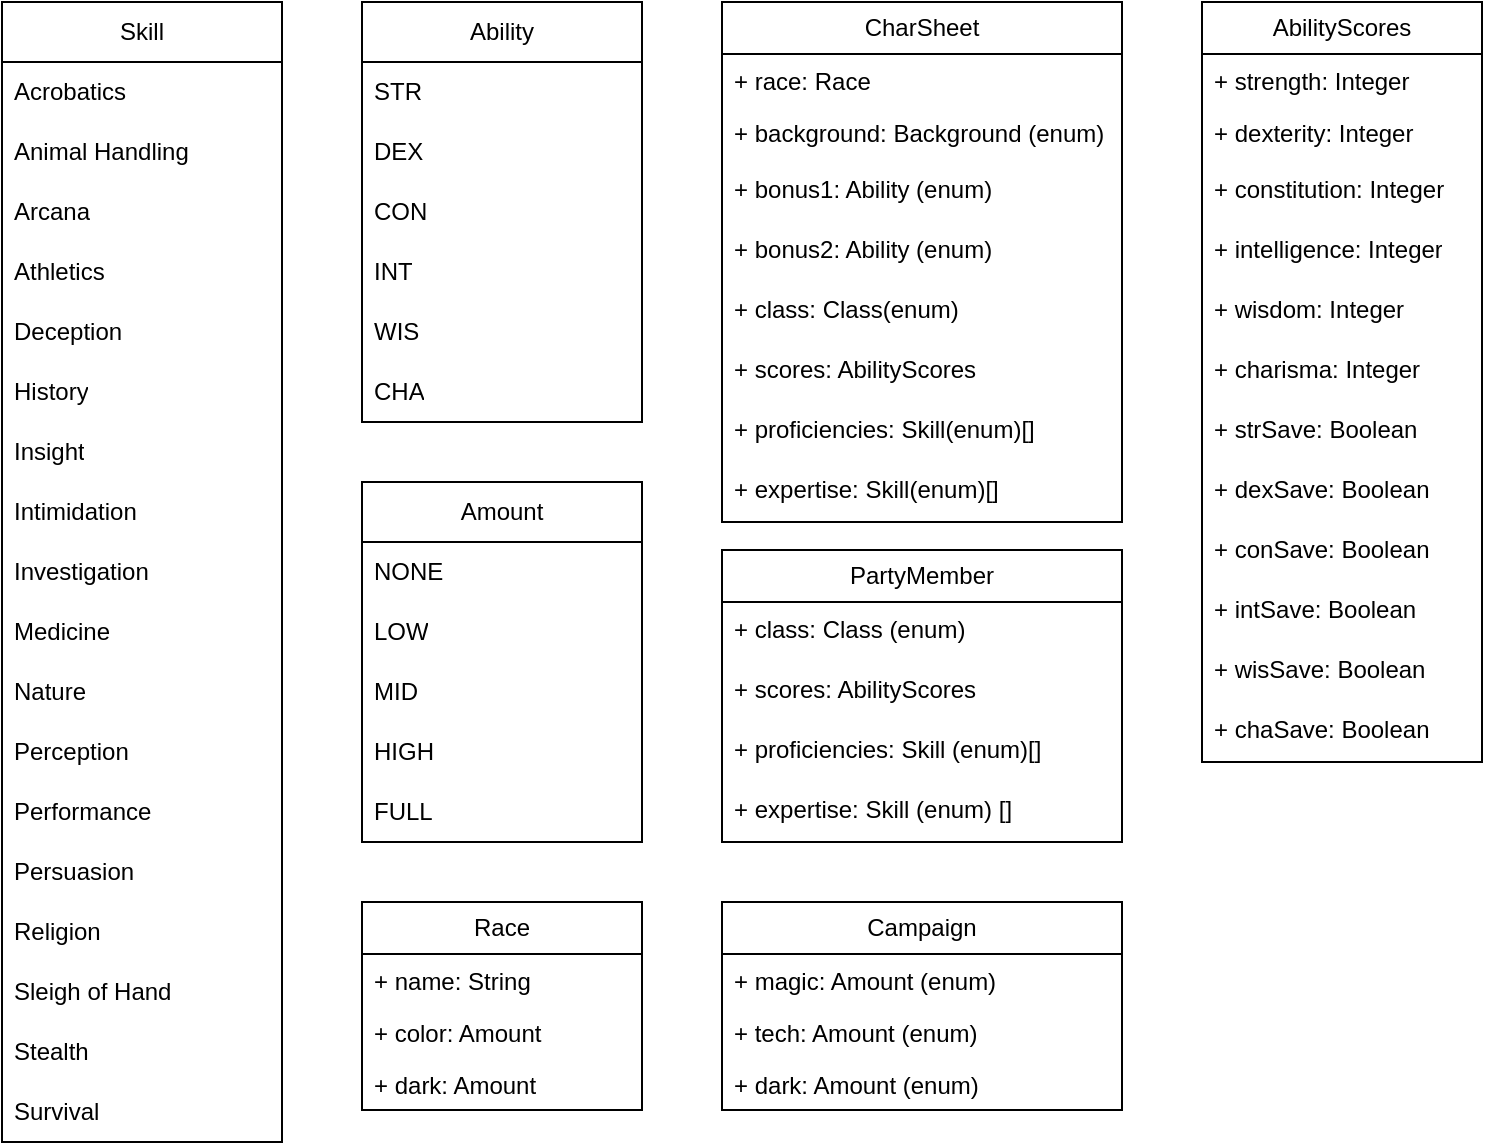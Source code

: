<mxfile version="21.2.7" type="device">
  <diagram name="Page-1" id="T_AF2yhYYlHUSVimvsOd">
    <mxGraphModel dx="1970" dy="1542" grid="1" gridSize="10" guides="1" tooltips="1" connect="1" arrows="1" fold="1" page="1" pageScale="1" pageWidth="850" pageHeight="1100" math="0" shadow="0">
      <root>
        <mxCell id="0" />
        <mxCell id="1" parent="0" />
        <mxCell id="jQdSthhZ-rdvwAzak8yk-1" value="CharSheet" style="swimlane;fontStyle=0;childLayout=stackLayout;horizontal=1;startSize=26;fillColor=none;horizontalStack=0;resizeParent=1;resizeParentMax=0;resizeLast=0;collapsible=1;marginBottom=0;whiteSpace=wrap;html=1;" vertex="1" parent="1">
          <mxGeometry x="350" y="-100" width="200" height="260" as="geometry" />
        </mxCell>
        <mxCell id="jQdSthhZ-rdvwAzak8yk-2" value="+ race: Race" style="text;strokeColor=none;fillColor=none;align=left;verticalAlign=top;spacingLeft=4;spacingRight=4;overflow=hidden;rotatable=0;points=[[0,0.5],[1,0.5]];portConstraint=eastwest;whiteSpace=wrap;html=1;" vertex="1" parent="jQdSthhZ-rdvwAzak8yk-1">
          <mxGeometry y="26" width="200" height="26" as="geometry" />
        </mxCell>
        <mxCell id="jQdSthhZ-rdvwAzak8yk-3" value="+ background: Background (enum)" style="text;strokeColor=none;fillColor=none;align=left;verticalAlign=top;spacingLeft=4;spacingRight=4;overflow=hidden;rotatable=0;points=[[0,0.5],[1,0.5]];portConstraint=eastwest;whiteSpace=wrap;html=1;" vertex="1" parent="jQdSthhZ-rdvwAzak8yk-1">
          <mxGeometry y="52" width="200" height="28" as="geometry" />
        </mxCell>
        <mxCell id="jQdSthhZ-rdvwAzak8yk-4" value="&lt;div&gt;+ bonus1: Ability (enum)&lt;/div&gt;" style="text;strokeColor=none;fillColor=none;align=left;verticalAlign=top;spacingLeft=4;spacingRight=4;overflow=hidden;rotatable=0;points=[[0,0.5],[1,0.5]];portConstraint=eastwest;whiteSpace=wrap;html=1;" vertex="1" parent="jQdSthhZ-rdvwAzak8yk-1">
          <mxGeometry y="80" width="200" height="30" as="geometry" />
        </mxCell>
        <mxCell id="jQdSthhZ-rdvwAzak8yk-5" value="&lt;div&gt;+ bonus2: Ability (enum)&lt;/div&gt;" style="text;strokeColor=none;fillColor=none;align=left;verticalAlign=top;spacingLeft=4;spacingRight=4;overflow=hidden;rotatable=0;points=[[0,0.5],[1,0.5]];portConstraint=eastwest;whiteSpace=wrap;html=1;" vertex="1" parent="jQdSthhZ-rdvwAzak8yk-1">
          <mxGeometry y="110" width="200" height="30" as="geometry" />
        </mxCell>
        <mxCell id="jQdSthhZ-rdvwAzak8yk-6" value="&lt;div&gt;+ class: Class(enum)&lt;/div&gt;" style="text;strokeColor=none;fillColor=none;align=left;verticalAlign=top;spacingLeft=4;spacingRight=4;overflow=hidden;rotatable=0;points=[[0,0.5],[1,0.5]];portConstraint=eastwest;whiteSpace=wrap;html=1;" vertex="1" parent="jQdSthhZ-rdvwAzak8yk-1">
          <mxGeometry y="140" width="200" height="30" as="geometry" />
        </mxCell>
        <mxCell id="jQdSthhZ-rdvwAzak8yk-7" value="&lt;div&gt;+ scores: AbilityScores&lt;/div&gt;" style="text;strokeColor=none;fillColor=none;align=left;verticalAlign=top;spacingLeft=4;spacingRight=4;overflow=hidden;rotatable=0;points=[[0,0.5],[1,0.5]];portConstraint=eastwest;whiteSpace=wrap;html=1;" vertex="1" parent="jQdSthhZ-rdvwAzak8yk-1">
          <mxGeometry y="170" width="200" height="30" as="geometry" />
        </mxCell>
        <mxCell id="jQdSthhZ-rdvwAzak8yk-8" value="&lt;div&gt;+ proficiencies: Skill(enum)[]&lt;/div&gt;" style="text;strokeColor=none;fillColor=none;align=left;verticalAlign=top;spacingLeft=4;spacingRight=4;overflow=hidden;rotatable=0;points=[[0,0.5],[1,0.5]];portConstraint=eastwest;whiteSpace=wrap;html=1;" vertex="1" parent="jQdSthhZ-rdvwAzak8yk-1">
          <mxGeometry y="200" width="200" height="30" as="geometry" />
        </mxCell>
        <mxCell id="jQdSthhZ-rdvwAzak8yk-9" value="&lt;div&gt;+ expertise: Skill(enum)[]&lt;/div&gt;" style="text;strokeColor=none;fillColor=none;align=left;verticalAlign=top;spacingLeft=4;spacingRight=4;overflow=hidden;rotatable=0;points=[[0,0.5],[1,0.5]];portConstraint=eastwest;whiteSpace=wrap;html=1;" vertex="1" parent="jQdSthhZ-rdvwAzak8yk-1">
          <mxGeometry y="230" width="200" height="30" as="geometry" />
        </mxCell>
        <mxCell id="jQdSthhZ-rdvwAzak8yk-10" value="Ability" style="swimlane;fontStyle=0;childLayout=stackLayout;horizontal=1;startSize=30;horizontalStack=0;resizeParent=1;resizeParentMax=0;resizeLast=0;collapsible=1;marginBottom=0;whiteSpace=wrap;html=1;" vertex="1" parent="1">
          <mxGeometry x="170" y="-100" width="140" height="210" as="geometry" />
        </mxCell>
        <mxCell id="jQdSthhZ-rdvwAzak8yk-11" value="STR" style="text;strokeColor=none;fillColor=none;align=left;verticalAlign=middle;spacingLeft=4;spacingRight=4;overflow=hidden;points=[[0,0.5],[1,0.5]];portConstraint=eastwest;rotatable=0;whiteSpace=wrap;html=1;" vertex="1" parent="jQdSthhZ-rdvwAzak8yk-10">
          <mxGeometry y="30" width="140" height="30" as="geometry" />
        </mxCell>
        <mxCell id="jQdSthhZ-rdvwAzak8yk-12" value="DEX" style="text;strokeColor=none;fillColor=none;align=left;verticalAlign=middle;spacingLeft=4;spacingRight=4;overflow=hidden;points=[[0,0.5],[1,0.5]];portConstraint=eastwest;rotatable=0;whiteSpace=wrap;html=1;" vertex="1" parent="jQdSthhZ-rdvwAzak8yk-10">
          <mxGeometry y="60" width="140" height="30" as="geometry" />
        </mxCell>
        <mxCell id="jQdSthhZ-rdvwAzak8yk-13" value="CON" style="text;strokeColor=none;fillColor=none;align=left;verticalAlign=middle;spacingLeft=4;spacingRight=4;overflow=hidden;points=[[0,0.5],[1,0.5]];portConstraint=eastwest;rotatable=0;whiteSpace=wrap;html=1;" vertex="1" parent="jQdSthhZ-rdvwAzak8yk-10">
          <mxGeometry y="90" width="140" height="30" as="geometry" />
        </mxCell>
        <mxCell id="jQdSthhZ-rdvwAzak8yk-14" value="INT" style="text;strokeColor=none;fillColor=none;align=left;verticalAlign=middle;spacingLeft=4;spacingRight=4;overflow=hidden;points=[[0,0.5],[1,0.5]];portConstraint=eastwest;rotatable=0;whiteSpace=wrap;html=1;" vertex="1" parent="jQdSthhZ-rdvwAzak8yk-10">
          <mxGeometry y="120" width="140" height="30" as="geometry" />
        </mxCell>
        <mxCell id="jQdSthhZ-rdvwAzak8yk-15" value="WIS" style="text;strokeColor=none;fillColor=none;align=left;verticalAlign=middle;spacingLeft=4;spacingRight=4;overflow=hidden;points=[[0,0.5],[1,0.5]];portConstraint=eastwest;rotatable=0;whiteSpace=wrap;html=1;" vertex="1" parent="jQdSthhZ-rdvwAzak8yk-10">
          <mxGeometry y="150" width="140" height="30" as="geometry" />
        </mxCell>
        <mxCell id="jQdSthhZ-rdvwAzak8yk-16" value="CHA" style="text;strokeColor=none;fillColor=none;align=left;verticalAlign=middle;spacingLeft=4;spacingRight=4;overflow=hidden;points=[[0,0.5],[1,0.5]];portConstraint=eastwest;rotatable=0;whiteSpace=wrap;html=1;" vertex="1" parent="jQdSthhZ-rdvwAzak8yk-10">
          <mxGeometry y="180" width="140" height="30" as="geometry" />
        </mxCell>
        <mxCell id="jQdSthhZ-rdvwAzak8yk-17" value="Skill" style="swimlane;fontStyle=0;childLayout=stackLayout;horizontal=1;startSize=30;horizontalStack=0;resizeParent=1;resizeParentMax=0;resizeLast=0;collapsible=1;marginBottom=0;whiteSpace=wrap;html=1;" vertex="1" parent="1">
          <mxGeometry x="-10" y="-100" width="140" height="570" as="geometry" />
        </mxCell>
        <mxCell id="jQdSthhZ-rdvwAzak8yk-18" value="Acrobatics&lt;span style=&quot;white-space: pre;&quot;&gt;	&lt;/span&gt;" style="text;strokeColor=none;fillColor=none;align=left;verticalAlign=middle;spacingLeft=4;spacingRight=4;overflow=hidden;points=[[0,0.5],[1,0.5]];portConstraint=eastwest;rotatable=0;whiteSpace=wrap;html=1;" vertex="1" parent="jQdSthhZ-rdvwAzak8yk-17">
          <mxGeometry y="30" width="140" height="30" as="geometry" />
        </mxCell>
        <mxCell id="jQdSthhZ-rdvwAzak8yk-20" value="Animal Handling" style="text;strokeColor=none;fillColor=none;align=left;verticalAlign=middle;spacingLeft=4;spacingRight=4;overflow=hidden;points=[[0,0.5],[1,0.5]];portConstraint=eastwest;rotatable=0;whiteSpace=wrap;html=1;" vertex="1" parent="jQdSthhZ-rdvwAzak8yk-17">
          <mxGeometry y="60" width="140" height="30" as="geometry" />
        </mxCell>
        <mxCell id="jQdSthhZ-rdvwAzak8yk-21" value="Arcana" style="text;strokeColor=none;fillColor=none;align=left;verticalAlign=middle;spacingLeft=4;spacingRight=4;overflow=hidden;points=[[0,0.5],[1,0.5]];portConstraint=eastwest;rotatable=0;whiteSpace=wrap;html=1;" vertex="1" parent="jQdSthhZ-rdvwAzak8yk-17">
          <mxGeometry y="90" width="140" height="30" as="geometry" />
        </mxCell>
        <mxCell id="jQdSthhZ-rdvwAzak8yk-19" value="Athletics" style="text;strokeColor=none;fillColor=none;align=left;verticalAlign=middle;spacingLeft=4;spacingRight=4;overflow=hidden;points=[[0,0.5],[1,0.5]];portConstraint=eastwest;rotatable=0;whiteSpace=wrap;html=1;" vertex="1" parent="jQdSthhZ-rdvwAzak8yk-17">
          <mxGeometry y="120" width="140" height="30" as="geometry" />
        </mxCell>
        <mxCell id="jQdSthhZ-rdvwAzak8yk-22" value="Deception" style="text;strokeColor=none;fillColor=none;align=left;verticalAlign=middle;spacingLeft=4;spacingRight=4;overflow=hidden;points=[[0,0.5],[1,0.5]];portConstraint=eastwest;rotatable=0;whiteSpace=wrap;html=1;" vertex="1" parent="jQdSthhZ-rdvwAzak8yk-17">
          <mxGeometry y="150" width="140" height="30" as="geometry" />
        </mxCell>
        <mxCell id="jQdSthhZ-rdvwAzak8yk-23" value="History" style="text;strokeColor=none;fillColor=none;align=left;verticalAlign=middle;spacingLeft=4;spacingRight=4;overflow=hidden;points=[[0,0.5],[1,0.5]];portConstraint=eastwest;rotatable=0;whiteSpace=wrap;html=1;" vertex="1" parent="jQdSthhZ-rdvwAzak8yk-17">
          <mxGeometry y="180" width="140" height="30" as="geometry" />
        </mxCell>
        <mxCell id="jQdSthhZ-rdvwAzak8yk-24" value="Insight" style="text;strokeColor=none;fillColor=none;align=left;verticalAlign=middle;spacingLeft=4;spacingRight=4;overflow=hidden;points=[[0,0.5],[1,0.5]];portConstraint=eastwest;rotatable=0;whiteSpace=wrap;html=1;" vertex="1" parent="jQdSthhZ-rdvwAzak8yk-17">
          <mxGeometry y="210" width="140" height="30" as="geometry" />
        </mxCell>
        <mxCell id="jQdSthhZ-rdvwAzak8yk-25" value="Intimidation" style="text;strokeColor=none;fillColor=none;align=left;verticalAlign=middle;spacingLeft=4;spacingRight=4;overflow=hidden;points=[[0,0.5],[1,0.5]];portConstraint=eastwest;rotatable=0;whiteSpace=wrap;html=1;" vertex="1" parent="jQdSthhZ-rdvwAzak8yk-17">
          <mxGeometry y="240" width="140" height="30" as="geometry" />
        </mxCell>
        <mxCell id="jQdSthhZ-rdvwAzak8yk-26" value="Investigation" style="text;strokeColor=none;fillColor=none;align=left;verticalAlign=middle;spacingLeft=4;spacingRight=4;overflow=hidden;points=[[0,0.5],[1,0.5]];portConstraint=eastwest;rotatable=0;whiteSpace=wrap;html=1;" vertex="1" parent="jQdSthhZ-rdvwAzak8yk-17">
          <mxGeometry y="270" width="140" height="30" as="geometry" />
        </mxCell>
        <mxCell id="jQdSthhZ-rdvwAzak8yk-27" value="Medicine" style="text;strokeColor=none;fillColor=none;align=left;verticalAlign=middle;spacingLeft=4;spacingRight=4;overflow=hidden;points=[[0,0.5],[1,0.5]];portConstraint=eastwest;rotatable=0;whiteSpace=wrap;html=1;" vertex="1" parent="jQdSthhZ-rdvwAzak8yk-17">
          <mxGeometry y="300" width="140" height="30" as="geometry" />
        </mxCell>
        <mxCell id="jQdSthhZ-rdvwAzak8yk-28" value="Nature" style="text;strokeColor=none;fillColor=none;align=left;verticalAlign=middle;spacingLeft=4;spacingRight=4;overflow=hidden;points=[[0,0.5],[1,0.5]];portConstraint=eastwest;rotatable=0;whiteSpace=wrap;html=1;" vertex="1" parent="jQdSthhZ-rdvwAzak8yk-17">
          <mxGeometry y="330" width="140" height="30" as="geometry" />
        </mxCell>
        <mxCell id="jQdSthhZ-rdvwAzak8yk-29" value="Perception" style="text;strokeColor=none;fillColor=none;align=left;verticalAlign=middle;spacingLeft=4;spacingRight=4;overflow=hidden;points=[[0,0.5],[1,0.5]];portConstraint=eastwest;rotatable=0;whiteSpace=wrap;html=1;" vertex="1" parent="jQdSthhZ-rdvwAzak8yk-17">
          <mxGeometry y="360" width="140" height="30" as="geometry" />
        </mxCell>
        <mxCell id="jQdSthhZ-rdvwAzak8yk-30" value="Performance" style="text;strokeColor=none;fillColor=none;align=left;verticalAlign=middle;spacingLeft=4;spacingRight=4;overflow=hidden;points=[[0,0.5],[1,0.5]];portConstraint=eastwest;rotatable=0;whiteSpace=wrap;html=1;" vertex="1" parent="jQdSthhZ-rdvwAzak8yk-17">
          <mxGeometry y="390" width="140" height="30" as="geometry" />
        </mxCell>
        <mxCell id="jQdSthhZ-rdvwAzak8yk-31" value="Persuasion" style="text;strokeColor=none;fillColor=none;align=left;verticalAlign=middle;spacingLeft=4;spacingRight=4;overflow=hidden;points=[[0,0.5],[1,0.5]];portConstraint=eastwest;rotatable=0;whiteSpace=wrap;html=1;" vertex="1" parent="jQdSthhZ-rdvwAzak8yk-17">
          <mxGeometry y="420" width="140" height="30" as="geometry" />
        </mxCell>
        <mxCell id="jQdSthhZ-rdvwAzak8yk-32" value="Religion" style="text;strokeColor=none;fillColor=none;align=left;verticalAlign=middle;spacingLeft=4;spacingRight=4;overflow=hidden;points=[[0,0.5],[1,0.5]];portConstraint=eastwest;rotatable=0;whiteSpace=wrap;html=1;" vertex="1" parent="jQdSthhZ-rdvwAzak8yk-17">
          <mxGeometry y="450" width="140" height="30" as="geometry" />
        </mxCell>
        <mxCell id="jQdSthhZ-rdvwAzak8yk-33" value="Sleigh of Hand" style="text;strokeColor=none;fillColor=none;align=left;verticalAlign=middle;spacingLeft=4;spacingRight=4;overflow=hidden;points=[[0,0.5],[1,0.5]];portConstraint=eastwest;rotatable=0;whiteSpace=wrap;html=1;" vertex="1" parent="jQdSthhZ-rdvwAzak8yk-17">
          <mxGeometry y="480" width="140" height="30" as="geometry" />
        </mxCell>
        <mxCell id="jQdSthhZ-rdvwAzak8yk-34" value="Stealth" style="text;strokeColor=none;fillColor=none;align=left;verticalAlign=middle;spacingLeft=4;spacingRight=4;overflow=hidden;points=[[0,0.5],[1,0.5]];portConstraint=eastwest;rotatable=0;whiteSpace=wrap;html=1;" vertex="1" parent="jQdSthhZ-rdvwAzak8yk-17">
          <mxGeometry y="510" width="140" height="30" as="geometry" />
        </mxCell>
        <mxCell id="jQdSthhZ-rdvwAzak8yk-35" value="&lt;div&gt;Survival&lt;/div&gt;" style="text;strokeColor=none;fillColor=none;align=left;verticalAlign=middle;spacingLeft=4;spacingRight=4;overflow=hidden;points=[[0,0.5],[1,0.5]];portConstraint=eastwest;rotatable=0;whiteSpace=wrap;html=1;" vertex="1" parent="jQdSthhZ-rdvwAzak8yk-17">
          <mxGeometry y="540" width="140" height="30" as="geometry" />
        </mxCell>
        <mxCell id="jQdSthhZ-rdvwAzak8yk-37" value="AbilityScores" style="swimlane;fontStyle=0;childLayout=stackLayout;horizontal=1;startSize=26;fillColor=none;horizontalStack=0;resizeParent=1;resizeParentMax=0;resizeLast=0;collapsible=1;marginBottom=0;whiteSpace=wrap;html=1;" vertex="1" parent="1">
          <mxGeometry x="590" y="-100" width="140" height="380" as="geometry" />
        </mxCell>
        <mxCell id="jQdSthhZ-rdvwAzak8yk-38" value="+ strength: Integer" style="text;strokeColor=none;fillColor=none;align=left;verticalAlign=top;spacingLeft=4;spacingRight=4;overflow=hidden;rotatable=0;points=[[0,0.5],[1,0.5]];portConstraint=eastwest;whiteSpace=wrap;html=1;" vertex="1" parent="jQdSthhZ-rdvwAzak8yk-37">
          <mxGeometry y="26" width="140" height="26" as="geometry" />
        </mxCell>
        <mxCell id="jQdSthhZ-rdvwAzak8yk-39" value="+ dexterity: Integer" style="text;strokeColor=none;fillColor=none;align=left;verticalAlign=top;spacingLeft=4;spacingRight=4;overflow=hidden;rotatable=0;points=[[0,0.5],[1,0.5]];portConstraint=eastwest;whiteSpace=wrap;html=1;" vertex="1" parent="jQdSthhZ-rdvwAzak8yk-37">
          <mxGeometry y="52" width="140" height="28" as="geometry" />
        </mxCell>
        <mxCell id="jQdSthhZ-rdvwAzak8yk-40" value="&lt;div&gt;+ constitution: Integer&lt;/div&gt;" style="text;strokeColor=none;fillColor=none;align=left;verticalAlign=top;spacingLeft=4;spacingRight=4;overflow=hidden;rotatable=0;points=[[0,0.5],[1,0.5]];portConstraint=eastwest;whiteSpace=wrap;html=1;" vertex="1" parent="jQdSthhZ-rdvwAzak8yk-37">
          <mxGeometry y="80" width="140" height="30" as="geometry" />
        </mxCell>
        <mxCell id="jQdSthhZ-rdvwAzak8yk-41" value="+ intelligence: Integer" style="text;strokeColor=none;fillColor=none;align=left;verticalAlign=top;spacingLeft=4;spacingRight=4;overflow=hidden;rotatable=0;points=[[0,0.5],[1,0.5]];portConstraint=eastwest;whiteSpace=wrap;html=1;" vertex="1" parent="jQdSthhZ-rdvwAzak8yk-37">
          <mxGeometry y="110" width="140" height="30" as="geometry" />
        </mxCell>
        <mxCell id="jQdSthhZ-rdvwAzak8yk-42" value="+ wisdom: Integer" style="text;strokeColor=none;fillColor=none;align=left;verticalAlign=top;spacingLeft=4;spacingRight=4;overflow=hidden;rotatable=0;points=[[0,0.5],[1,0.5]];portConstraint=eastwest;whiteSpace=wrap;html=1;" vertex="1" parent="jQdSthhZ-rdvwAzak8yk-37">
          <mxGeometry y="140" width="140" height="30" as="geometry" />
        </mxCell>
        <mxCell id="jQdSthhZ-rdvwAzak8yk-43" value="+ charisma: Integer" style="text;strokeColor=none;fillColor=none;align=left;verticalAlign=top;spacingLeft=4;spacingRight=4;overflow=hidden;rotatable=0;points=[[0,0.5],[1,0.5]];portConstraint=eastwest;whiteSpace=wrap;html=1;" vertex="1" parent="jQdSthhZ-rdvwAzak8yk-37">
          <mxGeometry y="170" width="140" height="30" as="geometry" />
        </mxCell>
        <mxCell id="jQdSthhZ-rdvwAzak8yk-44" value="&lt;div&gt;+ strSave: Boolean&lt;br&gt;&lt;/div&gt;" style="text;strokeColor=none;fillColor=none;align=left;verticalAlign=top;spacingLeft=4;spacingRight=4;overflow=hidden;rotatable=0;points=[[0,0.5],[1,0.5]];portConstraint=eastwest;whiteSpace=wrap;html=1;" vertex="1" parent="jQdSthhZ-rdvwAzak8yk-37">
          <mxGeometry y="200" width="140" height="30" as="geometry" />
        </mxCell>
        <mxCell id="jQdSthhZ-rdvwAzak8yk-45" value="&lt;div&gt;+ dexSave: Boolean&lt;br&gt;&lt;/div&gt;" style="text;strokeColor=none;fillColor=none;align=left;verticalAlign=top;spacingLeft=4;spacingRight=4;overflow=hidden;rotatable=0;points=[[0,0.5],[1,0.5]];portConstraint=eastwest;whiteSpace=wrap;html=1;" vertex="1" parent="jQdSthhZ-rdvwAzak8yk-37">
          <mxGeometry y="230" width="140" height="30" as="geometry" />
        </mxCell>
        <mxCell id="jQdSthhZ-rdvwAzak8yk-53" value="&lt;div&gt;+ conSave: Boolean&lt;br&gt;&lt;/div&gt;" style="text;strokeColor=none;fillColor=none;align=left;verticalAlign=top;spacingLeft=4;spacingRight=4;overflow=hidden;rotatable=0;points=[[0,0.5],[1,0.5]];portConstraint=eastwest;whiteSpace=wrap;html=1;" vertex="1" parent="jQdSthhZ-rdvwAzak8yk-37">
          <mxGeometry y="260" width="140" height="30" as="geometry" />
        </mxCell>
        <mxCell id="jQdSthhZ-rdvwAzak8yk-54" value="&lt;div&gt;+ intSave: Boolean&lt;br&gt;&lt;/div&gt;" style="text;strokeColor=none;fillColor=none;align=left;verticalAlign=top;spacingLeft=4;spacingRight=4;overflow=hidden;rotatable=0;points=[[0,0.5],[1,0.5]];portConstraint=eastwest;whiteSpace=wrap;html=1;" vertex="1" parent="jQdSthhZ-rdvwAzak8yk-37">
          <mxGeometry y="290" width="140" height="30" as="geometry" />
        </mxCell>
        <mxCell id="jQdSthhZ-rdvwAzak8yk-55" value="&lt;div&gt;+ wisSave: Boolean&lt;br&gt;&lt;/div&gt;" style="text;strokeColor=none;fillColor=none;align=left;verticalAlign=top;spacingLeft=4;spacingRight=4;overflow=hidden;rotatable=0;points=[[0,0.5],[1,0.5]];portConstraint=eastwest;whiteSpace=wrap;html=1;" vertex="1" parent="jQdSthhZ-rdvwAzak8yk-37">
          <mxGeometry y="320" width="140" height="30" as="geometry" />
        </mxCell>
        <mxCell id="jQdSthhZ-rdvwAzak8yk-56" value="&lt;div&gt;+ chaSave: Boolean&lt;br&gt;&lt;/div&gt;" style="text;strokeColor=none;fillColor=none;align=left;verticalAlign=top;spacingLeft=4;spacingRight=4;overflow=hidden;rotatable=0;points=[[0,0.5],[1,0.5]];portConstraint=eastwest;whiteSpace=wrap;html=1;" vertex="1" parent="jQdSthhZ-rdvwAzak8yk-37">
          <mxGeometry y="350" width="140" height="30" as="geometry" />
        </mxCell>
        <mxCell id="jQdSthhZ-rdvwAzak8yk-58" value="Amount" style="swimlane;fontStyle=0;childLayout=stackLayout;horizontal=1;startSize=30;horizontalStack=0;resizeParent=1;resizeParentMax=0;resizeLast=0;collapsible=1;marginBottom=0;whiteSpace=wrap;html=1;" vertex="1" parent="1">
          <mxGeometry x="170" y="140" width="140" height="180" as="geometry" />
        </mxCell>
        <mxCell id="jQdSthhZ-rdvwAzak8yk-59" value="NONE" style="text;strokeColor=none;fillColor=none;align=left;verticalAlign=middle;spacingLeft=4;spacingRight=4;overflow=hidden;points=[[0,0.5],[1,0.5]];portConstraint=eastwest;rotatable=0;whiteSpace=wrap;html=1;" vertex="1" parent="jQdSthhZ-rdvwAzak8yk-58">
          <mxGeometry y="30" width="140" height="30" as="geometry" />
        </mxCell>
        <mxCell id="jQdSthhZ-rdvwAzak8yk-60" value="LOW" style="text;strokeColor=none;fillColor=none;align=left;verticalAlign=middle;spacingLeft=4;spacingRight=4;overflow=hidden;points=[[0,0.5],[1,0.5]];portConstraint=eastwest;rotatable=0;whiteSpace=wrap;html=1;" vertex="1" parent="jQdSthhZ-rdvwAzak8yk-58">
          <mxGeometry y="60" width="140" height="30" as="geometry" />
        </mxCell>
        <mxCell id="jQdSthhZ-rdvwAzak8yk-61" value="MID" style="text;strokeColor=none;fillColor=none;align=left;verticalAlign=middle;spacingLeft=4;spacingRight=4;overflow=hidden;points=[[0,0.5],[1,0.5]];portConstraint=eastwest;rotatable=0;whiteSpace=wrap;html=1;" vertex="1" parent="jQdSthhZ-rdvwAzak8yk-58">
          <mxGeometry y="90" width="140" height="30" as="geometry" />
        </mxCell>
        <mxCell id="jQdSthhZ-rdvwAzak8yk-62" value="HIGH" style="text;strokeColor=none;fillColor=none;align=left;verticalAlign=middle;spacingLeft=4;spacingRight=4;overflow=hidden;points=[[0,0.5],[1,0.5]];portConstraint=eastwest;rotatable=0;whiteSpace=wrap;html=1;" vertex="1" parent="jQdSthhZ-rdvwAzak8yk-58">
          <mxGeometry y="120" width="140" height="30" as="geometry" />
        </mxCell>
        <mxCell id="jQdSthhZ-rdvwAzak8yk-63" value="FULL" style="text;strokeColor=none;fillColor=none;align=left;verticalAlign=middle;spacingLeft=4;spacingRight=4;overflow=hidden;points=[[0,0.5],[1,0.5]];portConstraint=eastwest;rotatable=0;whiteSpace=wrap;html=1;" vertex="1" parent="jQdSthhZ-rdvwAzak8yk-58">
          <mxGeometry y="150" width="140" height="30" as="geometry" />
        </mxCell>
        <mxCell id="jQdSthhZ-rdvwAzak8yk-65" value="Campaign" style="swimlane;fontStyle=0;childLayout=stackLayout;horizontal=1;startSize=26;fillColor=none;horizontalStack=0;resizeParent=1;resizeParentMax=0;resizeLast=0;collapsible=1;marginBottom=0;whiteSpace=wrap;html=1;" vertex="1" parent="1">
          <mxGeometry x="350" y="350" width="200" height="104" as="geometry" />
        </mxCell>
        <mxCell id="jQdSthhZ-rdvwAzak8yk-66" value="+ magic: Amount (enum)" style="text;strokeColor=none;fillColor=none;align=left;verticalAlign=top;spacingLeft=4;spacingRight=4;overflow=hidden;rotatable=0;points=[[0,0.5],[1,0.5]];portConstraint=eastwest;whiteSpace=wrap;html=1;" vertex="1" parent="jQdSthhZ-rdvwAzak8yk-65">
          <mxGeometry y="26" width="200" height="26" as="geometry" />
        </mxCell>
        <mxCell id="jQdSthhZ-rdvwAzak8yk-67" value="+ tech: Amount (enum)" style="text;strokeColor=none;fillColor=none;align=left;verticalAlign=top;spacingLeft=4;spacingRight=4;overflow=hidden;rotatable=0;points=[[0,0.5],[1,0.5]];portConstraint=eastwest;whiteSpace=wrap;html=1;" vertex="1" parent="jQdSthhZ-rdvwAzak8yk-65">
          <mxGeometry y="52" width="200" height="26" as="geometry" />
        </mxCell>
        <mxCell id="jQdSthhZ-rdvwAzak8yk-68" value="&lt;div&gt;+ dark: Amount (enum)&lt;/div&gt;" style="text;strokeColor=none;fillColor=none;align=left;verticalAlign=top;spacingLeft=4;spacingRight=4;overflow=hidden;rotatable=0;points=[[0,0.5],[1,0.5]];portConstraint=eastwest;whiteSpace=wrap;html=1;" vertex="1" parent="jQdSthhZ-rdvwAzak8yk-65">
          <mxGeometry y="78" width="200" height="26" as="geometry" />
        </mxCell>
        <mxCell id="jQdSthhZ-rdvwAzak8yk-69" value="Race" style="swimlane;fontStyle=0;childLayout=stackLayout;horizontal=1;startSize=26;fillColor=none;horizontalStack=0;resizeParent=1;resizeParentMax=0;resizeLast=0;collapsible=1;marginBottom=0;whiteSpace=wrap;html=1;" vertex="1" parent="1">
          <mxGeometry x="170" y="350" width="140" height="104" as="geometry" />
        </mxCell>
        <mxCell id="jQdSthhZ-rdvwAzak8yk-70" value="+ name: String" style="text;strokeColor=none;fillColor=none;align=left;verticalAlign=top;spacingLeft=4;spacingRight=4;overflow=hidden;rotatable=0;points=[[0,0.5],[1,0.5]];portConstraint=eastwest;whiteSpace=wrap;html=1;" vertex="1" parent="jQdSthhZ-rdvwAzak8yk-69">
          <mxGeometry y="26" width="140" height="26" as="geometry" />
        </mxCell>
        <mxCell id="jQdSthhZ-rdvwAzak8yk-71" value="+ color: Amount" style="text;strokeColor=none;fillColor=none;align=left;verticalAlign=top;spacingLeft=4;spacingRight=4;overflow=hidden;rotatable=0;points=[[0,0.5],[1,0.5]];portConstraint=eastwest;whiteSpace=wrap;html=1;" vertex="1" parent="jQdSthhZ-rdvwAzak8yk-69">
          <mxGeometry y="52" width="140" height="26" as="geometry" />
        </mxCell>
        <mxCell id="jQdSthhZ-rdvwAzak8yk-72" value="+ dark: Amount" style="text;strokeColor=none;fillColor=none;align=left;verticalAlign=top;spacingLeft=4;spacingRight=4;overflow=hidden;rotatable=0;points=[[0,0.5],[1,0.5]];portConstraint=eastwest;whiteSpace=wrap;html=1;" vertex="1" parent="jQdSthhZ-rdvwAzak8yk-69">
          <mxGeometry y="78" width="140" height="26" as="geometry" />
        </mxCell>
        <mxCell id="jQdSthhZ-rdvwAzak8yk-73" value="PartyMember" style="swimlane;fontStyle=0;childLayout=stackLayout;horizontal=1;startSize=26;fillColor=none;horizontalStack=0;resizeParent=1;resizeParentMax=0;resizeLast=0;collapsible=1;marginBottom=0;whiteSpace=wrap;html=1;" vertex="1" parent="1">
          <mxGeometry x="350" y="174" width="200" height="146" as="geometry" />
        </mxCell>
        <mxCell id="jQdSthhZ-rdvwAzak8yk-78" value="&lt;div&gt;+ class: Class (enum)&lt;/div&gt;" style="text;strokeColor=none;fillColor=none;align=left;verticalAlign=top;spacingLeft=4;spacingRight=4;overflow=hidden;rotatable=0;points=[[0,0.5],[1,0.5]];portConstraint=eastwest;whiteSpace=wrap;html=1;" vertex="1" parent="jQdSthhZ-rdvwAzak8yk-73">
          <mxGeometry y="26" width="200" height="30" as="geometry" />
        </mxCell>
        <mxCell id="jQdSthhZ-rdvwAzak8yk-79" value="&lt;div&gt;+ scores: AbilityScores&lt;/div&gt;" style="text;strokeColor=none;fillColor=none;align=left;verticalAlign=top;spacingLeft=4;spacingRight=4;overflow=hidden;rotatable=0;points=[[0,0.5],[1,0.5]];portConstraint=eastwest;whiteSpace=wrap;html=1;" vertex="1" parent="jQdSthhZ-rdvwAzak8yk-73">
          <mxGeometry y="56" width="200" height="30" as="geometry" />
        </mxCell>
        <mxCell id="jQdSthhZ-rdvwAzak8yk-80" value="&lt;div&gt;+ proficiencies: Skill (enum)[]&lt;/div&gt;&lt;div&gt;&lt;br&gt;&lt;/div&gt;" style="text;strokeColor=none;fillColor=none;align=left;verticalAlign=top;spacingLeft=4;spacingRight=4;overflow=hidden;rotatable=0;points=[[0,0.5],[1,0.5]];portConstraint=eastwest;whiteSpace=wrap;html=1;" vertex="1" parent="jQdSthhZ-rdvwAzak8yk-73">
          <mxGeometry y="86" width="200" height="30" as="geometry" />
        </mxCell>
        <mxCell id="jQdSthhZ-rdvwAzak8yk-81" value="&lt;div&gt;+ expertise: Skill (enum) []&lt;/div&gt;" style="text;strokeColor=none;fillColor=none;align=left;verticalAlign=top;spacingLeft=4;spacingRight=4;overflow=hidden;rotatable=0;points=[[0,0.5],[1,0.5]];portConstraint=eastwest;whiteSpace=wrap;html=1;" vertex="1" parent="jQdSthhZ-rdvwAzak8yk-73">
          <mxGeometry y="116" width="200" height="30" as="geometry" />
        </mxCell>
      </root>
    </mxGraphModel>
  </diagram>
</mxfile>
